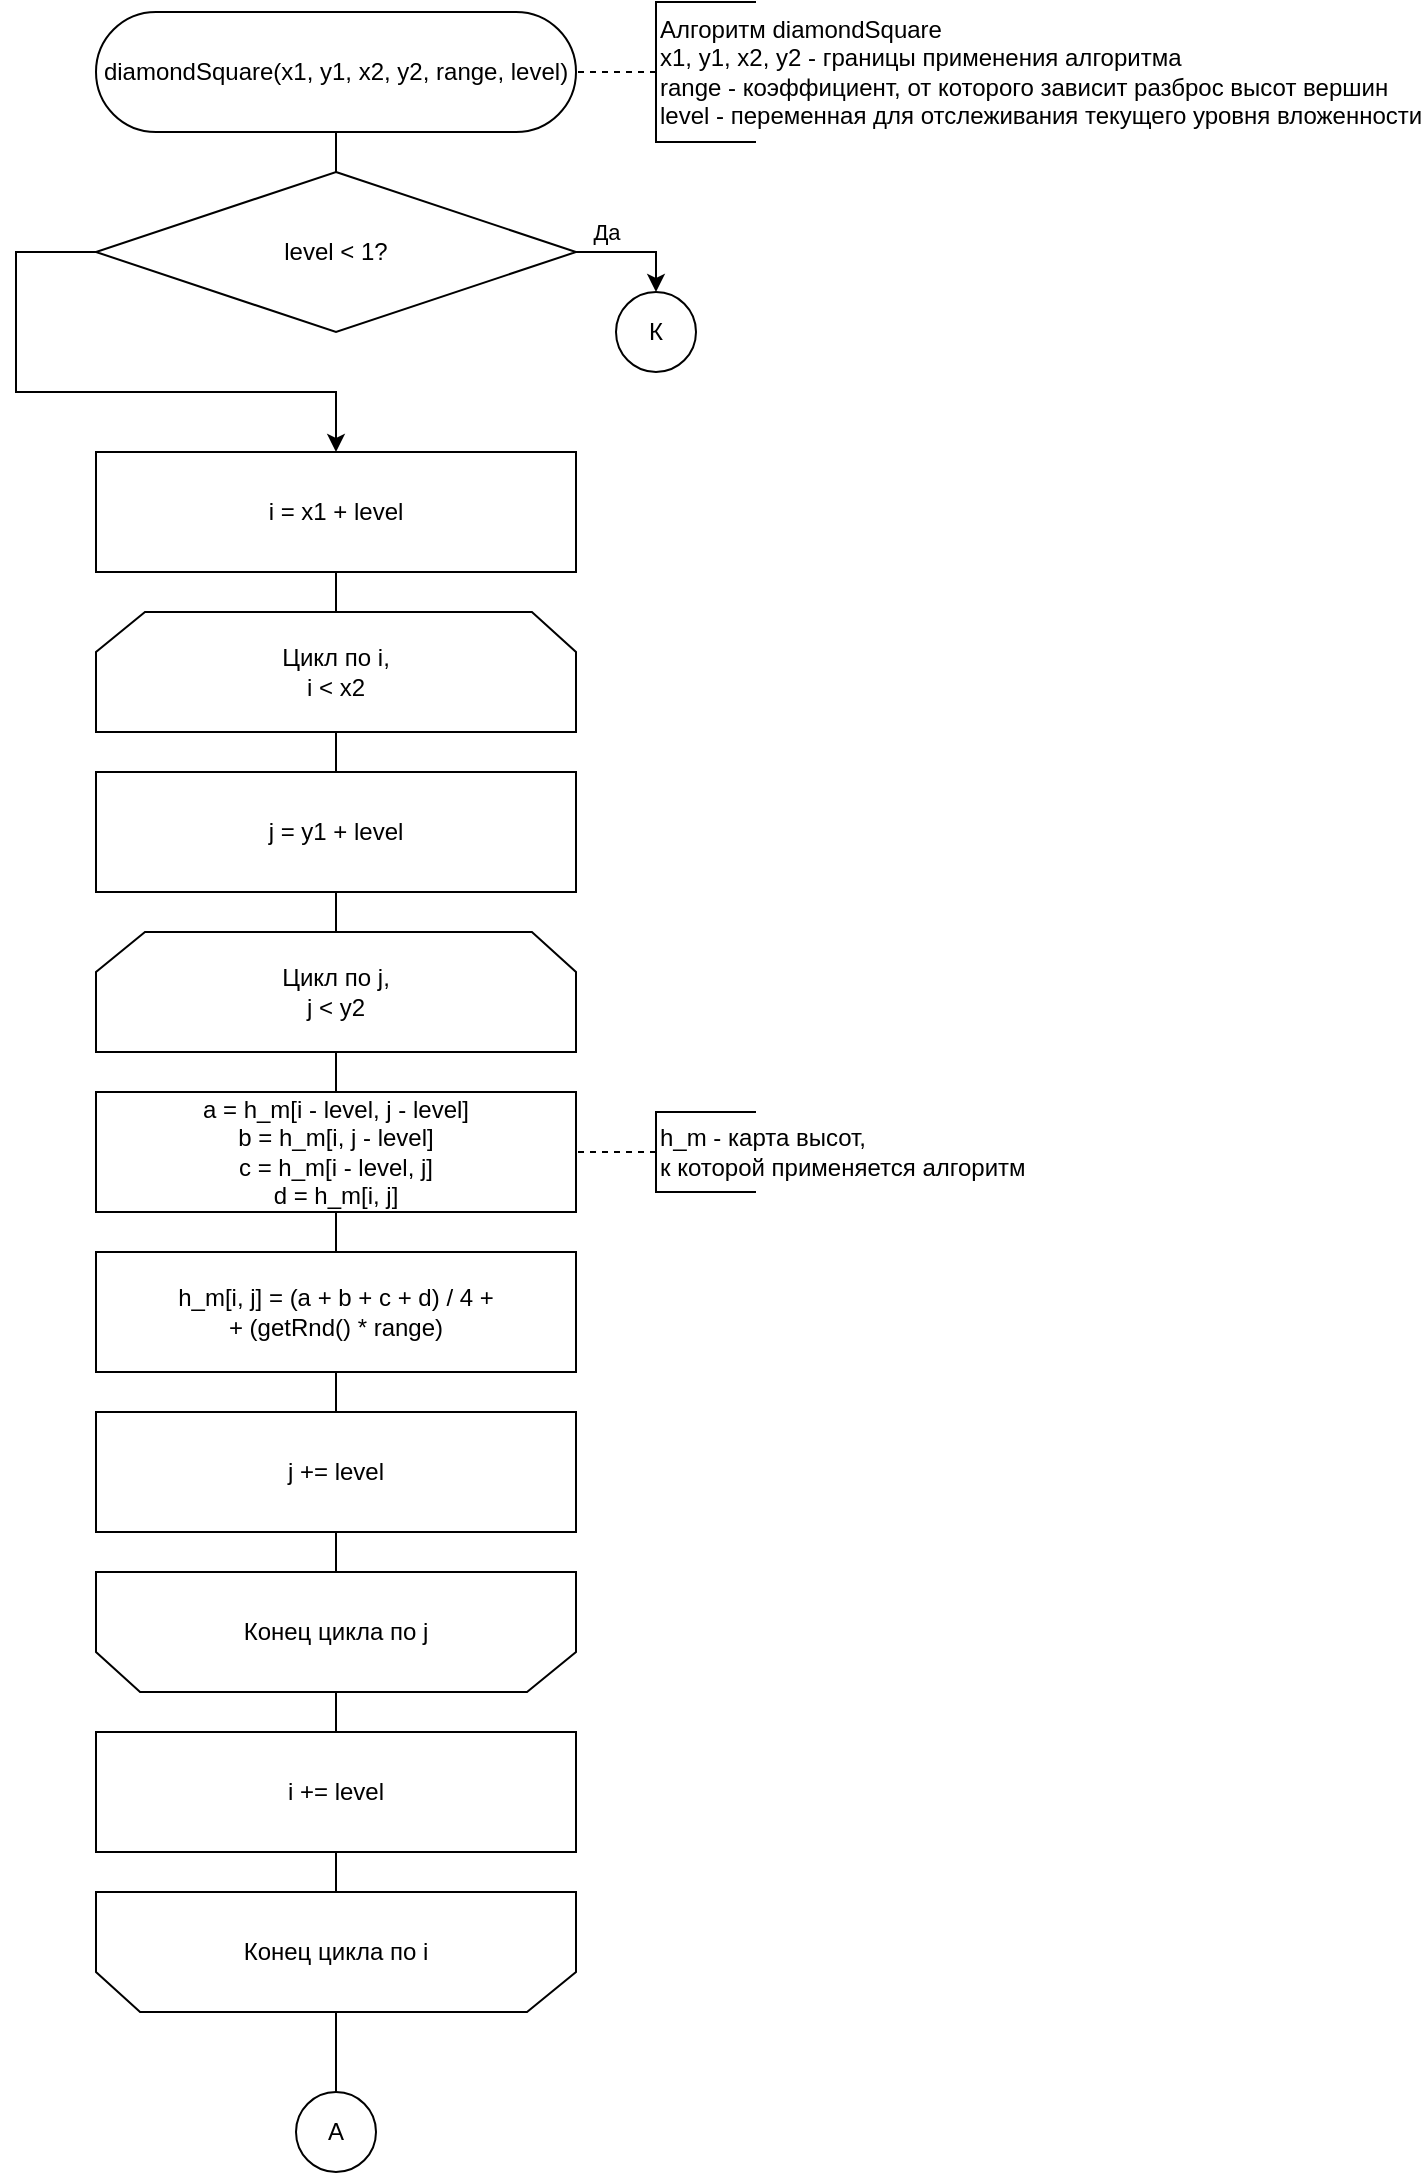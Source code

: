 <mxfile version="15.9.1" type="device"><diagram id="R5UuHfVh_6sVrvMElNed" name="Page-1"><mxGraphModel dx="1184" dy="752" grid="1" gridSize="10" guides="1" tooltips="1" connect="1" arrows="1" fold="1" page="1" pageScale="1" pageWidth="827" pageHeight="1169" math="0" shadow="0"><root><mxCell id="0"/><mxCell id="1" parent="0"/><mxCell id="8MkDYgsVunSsk9dnDkVI-24" value="" style="edgeStyle=orthogonalEdgeStyle;rounded=0;orthogonalLoop=1;jettySize=auto;html=1;endArrow=none;" edge="1" parent="1" source="8MkDYgsVunSsk9dnDkVI-16" target="8MkDYgsVunSsk9dnDkVI-23"><mxGeometry relative="1" as="geometry"/></mxCell><mxCell id="8MkDYgsVunSsk9dnDkVI-16" value="diamondSquare(x1, y1, x2, y2, range, level)" style="rounded=1;whiteSpace=wrap;html=1;arcSize=50;" vertex="1" parent="1"><mxGeometry x="80" y="40" width="240" height="60" as="geometry"/></mxCell><mxCell id="8MkDYgsVunSsk9dnDkVI-17" value="&lt;div&gt;Алгоритм diamondSquare&lt;/div&gt;&lt;div&gt;x1, y1, x2, y2 - границы применения алгоритма&lt;/div&gt;&lt;div&gt;range - коэффициент, от которого зависит разброс высот вершин&lt;/div&gt;&lt;div&gt;level - переменная для отслеживания текущего уровня вложенности&lt;br&gt;&lt;/div&gt;" style="strokeWidth=1;html=1;shape=mxgraph.flowchart.annotation_1;align=left;pointerEvents=1;" vertex="1" parent="1"><mxGeometry x="360" y="35" width="50" height="70" as="geometry"/></mxCell><mxCell id="8MkDYgsVunSsk9dnDkVI-18" value="" style="endArrow=none;dashed=1;html=1;exitX=0;exitY=0.5;exitDx=0;exitDy=0;exitPerimeter=0;entryX=1;entryY=0.5;entryDx=0;entryDy=0;" edge="1" parent="1" source="8MkDYgsVunSsk9dnDkVI-17" target="8MkDYgsVunSsk9dnDkVI-16"><mxGeometry width="50" height="50" relative="1" as="geometry"><mxPoint x="430" y="210" as="sourcePoint"/><mxPoint x="280" y="60" as="targetPoint"/></mxGeometry></mxCell><mxCell id="8MkDYgsVunSsk9dnDkVI-27" value="Да" style="edgeStyle=orthogonalEdgeStyle;rounded=0;orthogonalLoop=1;jettySize=auto;html=1;entryX=0.5;entryY=0;entryDx=0;entryDy=0;" edge="1" parent="1" source="8MkDYgsVunSsk9dnDkVI-23" target="8MkDYgsVunSsk9dnDkVI-26"><mxGeometry x="-0.5" y="10" relative="1" as="geometry"><mxPoint as="offset"/></mxGeometry></mxCell><mxCell id="8MkDYgsVunSsk9dnDkVI-83" style="edgeStyle=orthogonalEdgeStyle;rounded=0;orthogonalLoop=1;jettySize=auto;html=1;exitX=0;exitY=0.5;exitDx=0;exitDy=0;entryX=0.5;entryY=0;entryDx=0;entryDy=0;fontColor=#000000;" edge="1" parent="1" source="8MkDYgsVunSsk9dnDkVI-23" target="8MkDYgsVunSsk9dnDkVI-68"><mxGeometry relative="1" as="geometry"><Array as="points"><mxPoint x="40" y="160"/><mxPoint x="40" y="230"/><mxPoint x="200" y="230"/></Array></mxGeometry></mxCell><mxCell id="8MkDYgsVunSsk9dnDkVI-23" value="level &amp;lt; 1?" style="rhombus;whiteSpace=wrap;html=1;" vertex="1" parent="1"><mxGeometry x="80" y="120" width="240" height="80" as="geometry"/></mxCell><mxCell id="8MkDYgsVunSsk9dnDkVI-26" value="К" style="ellipse;whiteSpace=wrap;html=1;aspect=fixed;" vertex="1" parent="1"><mxGeometry x="340" y="180" width="40" height="40" as="geometry"/></mxCell><mxCell id="8MkDYgsVunSsk9dnDkVI-74" style="edgeStyle=orthogonalEdgeStyle;rounded=0;orthogonalLoop=1;jettySize=auto;html=1;exitX=0.5;exitY=1;exitDx=0;exitDy=0;exitPerimeter=0;entryX=0.5;entryY=0;entryDx=0;entryDy=0;fontColor=rgb(0, 0, 0);endArrow=none;" edge="1" parent="1" source="8MkDYgsVunSsk9dnDkVI-29" target="8MkDYgsVunSsk9dnDkVI-73"><mxGeometry relative="1" as="geometry"/></mxCell><mxCell id="8MkDYgsVunSsk9dnDkVI-29" value="&lt;div&gt;Цикл по i,&lt;/div&gt;&lt;div&gt;i &amp;lt; x2&lt;br&gt;&lt;/div&gt;" style="strokeWidth=1;html=1;shape=stencil(rZVNb4MwDIZ/Ta5VIFoFxynrTlUvPeycUndEhQQF2q7/vikuGh+DMa8SB/wa3gcbW2FClqkqgIXcqByYeGNhuLa28MJa57ryob9NMbHkGF4wjCMMVVlAUqF2Vk6rXQaYKStnj3DR++rhoE0KDl3FivFX/8z9EjKxxngTbU3ZybTy3kxp49/lX2jGFy+IuT5ijApPyKEC11G/y9ugwMJ3MimYR9oSSN2KGu5vpI+/kwIaaUXpXp8VzIRtCHXxBQ97uDiayduSeDG1OlIvm60jVDfCE9IrYwso5E4lx09nT2b/41cW6r7cg0STzu0ZWkPXm++pBjQOmTYthyj+r0OvgU+wWBIs+JMdKGVQ/kaS2RImhtbrg4mo1ZExEvJgHUzM10FnGZ4jY6M7MKhVPNdq4QY=);whiteSpace=wrap;" vertex="1" parent="1"><mxGeometry x="80" y="340" width="240" height="60" as="geometry"/></mxCell><mxCell id="8MkDYgsVunSsk9dnDkVI-37" style="edgeStyle=orthogonalEdgeStyle;rounded=0;orthogonalLoop=1;jettySize=auto;html=1;exitX=0.5;exitY=1;exitDx=0;exitDy=0;exitPerimeter=0;entryX=0.5;entryY=0;entryDx=0;entryDy=0;endArrow=none;" edge="1" parent="1" source="8MkDYgsVunSsk9dnDkVI-33" target="8MkDYgsVunSsk9dnDkVI-36"><mxGeometry relative="1" as="geometry"/></mxCell><mxCell id="8MkDYgsVunSsk9dnDkVI-33" value="&lt;div&gt;Цикл по j,&lt;/div&gt;&lt;div&gt;j &amp;lt; y2&lt;br&gt;&lt;/div&gt;" style="strokeWidth=1;html=1;shape=stencil(rZVNb4MwDIZ/Ta5VIFoFxynrTlUvPeycUndEhQQF2q7/vikuGh+DMa8SB/wa3gcbW2FClqkqgIXcqByYeGNhuLa28MJa57ryob9NMbHkGF4wjCMMVVlAUqF2Vk6rXQaYKStnj3DR++rhoE0KDl3FivFX/8z9EjKxxngTbU3ZybTy3kxp49/lX2jGFy+IuT5ijApPyKEC11G/y9ugwMJ3MimYR9oSSN2KGu5vpI+/kwIaaUXpXp8VzIRtCHXxBQ97uDiayduSeDG1OlIvm60jVDfCE9IrYwso5E4lx09nT2b/41cW6r7cg0STzu0ZWkPXm++pBjQOmTYthyj+r0OvgU+wWBIs+JMdKGVQ/kaS2RImhtbrg4mo1ZExEvJgHUzM10FnGZ4jY6M7MKhVPNdq4QY=);whiteSpace=wrap;" vertex="1" parent="1"><mxGeometry x="80" y="500" width="240" height="60" as="geometry"/></mxCell><mxCell id="8MkDYgsVunSsk9dnDkVI-36" value="a = h_m[i - level, j - level]&lt;br&gt;b = h_m[i, j - level]&lt;br&gt;c = h_m[i - level, j]&lt;br&gt;d = h_m[i, j]" style="rounded=0;whiteSpace=wrap;html=1;" vertex="1" parent="1"><mxGeometry x="80" y="580" width="240" height="60" as="geometry"/></mxCell><mxCell id="8MkDYgsVunSsk9dnDkVI-45" style="edgeStyle=orthogonalEdgeStyle;rounded=0;orthogonalLoop=1;jettySize=auto;html=1;entryX=0.5;entryY=0;entryDx=0;entryDy=0;fontColor=rgb(0, 0, 0);endArrow=none;exitX=0.5;exitY=1;exitDx=0;exitDy=0;" edge="1" parent="1" source="8MkDYgsVunSsk9dnDkVI-36" target="8MkDYgsVunSsk9dnDkVI-44"><mxGeometry relative="1" as="geometry"><mxPoint x="220" y="730" as="sourcePoint"/></mxGeometry></mxCell><mxCell id="8MkDYgsVunSsk9dnDkVI-79" style="edgeStyle=orthogonalEdgeStyle;rounded=0;orthogonalLoop=1;jettySize=auto;html=1;exitX=0.5;exitY=1;exitDx=0;exitDy=0;entryX=0.5;entryY=0;entryDx=0;entryDy=0;fontColor=rgb(0, 0, 0);endArrow=none;" edge="1" parent="1" source="8MkDYgsVunSsk9dnDkVI-44" target="8MkDYgsVunSsk9dnDkVI-76"><mxGeometry relative="1" as="geometry"/></mxCell><mxCell id="8MkDYgsVunSsk9dnDkVI-44" value="h_m[i, j] = (a + b + c + d) / 4 +&lt;br&gt;+ (getRnd() * range)" style="rounded=0;whiteSpace=wrap;html=1;" vertex="1" parent="1"><mxGeometry x="80" y="660" width="240" height="60" as="geometry"/></mxCell><mxCell id="8MkDYgsVunSsk9dnDkVI-81" style="edgeStyle=orthogonalEdgeStyle;rounded=0;orthogonalLoop=1;jettySize=auto;html=1;exitX=0.5;exitY=0;exitDx=0;exitDy=0;exitPerimeter=0;entryX=0.5;entryY=0;entryDx=0;entryDy=0;fontColor=rgb(0, 0, 0);endArrow=none;" edge="1" parent="1" source="8MkDYgsVunSsk9dnDkVI-46" target="8MkDYgsVunSsk9dnDkVI-78"><mxGeometry relative="1" as="geometry"/></mxCell><mxCell id="8MkDYgsVunSsk9dnDkVI-46" value="Конец цикла по j" style="strokeWidth=1;html=1;shape=stencil(rZVNb4MwDIZ/Ta5VIFoFxynrTlUvPeycUndEhQQF2q7/vikuGh+DMa8SB/wa3gcbW2FClqkqgIXcqByYeGNhuLa28MJa57ryob9NMbHkGF4wjCMMVVlAUqF2Vk6rXQaYKStnj3DR++rhoE0KDl3FivFX/8z9EjKxxngTbU3ZybTy3kxp49/lX2jGFy+IuT5ijApPyKEC11G/y9ugwMJ3MimYR9oSSN2KGu5vpI+/kwIaaUXpXp8VzIRtCHXxBQ97uDiayduSeDG1OlIvm60jVDfCE9IrYwso5E4lx09nT2b/41cW6r7cg0STzu0ZWkPXm++pBjQOmTYthyj+r0OvgU+wWBIs+JMdKGVQ/kaS2RImhtbrg4mo1ZExEvJgHUzM10FnGZ4jY6M7MKhVPNdq4QY=);whiteSpace=wrap;direction=west;" vertex="1" parent="1"><mxGeometry x="80" y="820" width="240" height="60" as="geometry"/></mxCell><mxCell id="8MkDYgsVunSsk9dnDkVI-88" style="edgeStyle=orthogonalEdgeStyle;rounded=0;orthogonalLoop=1;jettySize=auto;html=1;exitX=0.5;exitY=0;exitDx=0;exitDy=0;exitPerimeter=0;entryX=0.5;entryY=0;entryDx=0;entryDy=0;fontColor=rgb(0, 0, 0);endArrow=none;" edge="1" parent="1" source="8MkDYgsVunSsk9dnDkVI-49" target="8MkDYgsVunSsk9dnDkVI-87"><mxGeometry relative="1" as="geometry"/></mxCell><mxCell id="8MkDYgsVunSsk9dnDkVI-49" value="Конец цикла по i" style="strokeWidth=1;html=1;shape=stencil(rZVNb4MwDIZ/Ta5VIFoFxynrTlUvPeycUndEhQQF2q7/vikuGh+DMa8SB/wa3gcbW2FClqkqgIXcqByYeGNhuLa28MJa57ryob9NMbHkGF4wjCMMVVlAUqF2Vk6rXQaYKStnj3DR++rhoE0KDl3FivFX/8z9EjKxxngTbU3ZybTy3kxp49/lX2jGFy+IuT5ijApPyKEC11G/y9ugwMJ3MimYR9oSSN2KGu5vpI+/kwIaaUXpXp8VzIRtCHXxBQ97uDiayduSeDG1OlIvm60jVDfCE9IrYwso5E4lx09nT2b/41cW6r7cg0STzu0ZWkPXm++pBjQOmTYthyj+r0OvgU+wWBIs+JMdKGVQ/kaS2RImhtbrg4mo1ZExEvJgHUzM10FnGZ4jY6M7MKhVPNdq4QY=);whiteSpace=wrap;direction=west;" vertex="1" parent="1"><mxGeometry x="80" y="980" width="240" height="60" as="geometry"/></mxCell><mxCell id="8MkDYgsVunSsk9dnDkVI-52" value="&lt;div&gt;h_m - карта высот,&lt;/div&gt;&lt;div&gt;к которой применяется алгоритм&lt;br&gt;&lt;/div&gt;" style="strokeWidth=1;html=1;shape=mxgraph.flowchart.annotation_1;align=left;pointerEvents=1;" vertex="1" parent="1"><mxGeometry x="360" y="590" width="50" height="40" as="geometry"/></mxCell><mxCell id="8MkDYgsVunSsk9dnDkVI-54" value="" style="endArrow=none;dashed=1;html=1;exitX=0;exitY=0.5;exitDx=0;exitDy=0;exitPerimeter=0;entryX=1;entryY=0.5;entryDx=0;entryDy=0;" edge="1" parent="1" source="8MkDYgsVunSsk9dnDkVI-52" target="8MkDYgsVunSsk9dnDkVI-36"><mxGeometry width="50" height="50" relative="1" as="geometry"><mxPoint x="370" y="240" as="sourcePoint"/><mxPoint x="330" y="240" as="targetPoint"/></mxGeometry></mxCell><mxCell id="8MkDYgsVunSsk9dnDkVI-71" style="edgeStyle=orthogonalEdgeStyle;rounded=0;orthogonalLoop=1;jettySize=auto;html=1;exitX=0.5;exitY=1;exitDx=0;exitDy=0;entryX=0.5;entryY=0;entryDx=0;entryDy=0;entryPerimeter=0;fontColor=rgb(0, 0, 0);endArrow=none;" edge="1" parent="1" source="8MkDYgsVunSsk9dnDkVI-68" target="8MkDYgsVunSsk9dnDkVI-29"><mxGeometry relative="1" as="geometry"/></mxCell><mxCell id="8MkDYgsVunSsk9dnDkVI-68" value="i = x1 + level" style="rounded=0;whiteSpace=wrap;html=1;" vertex="1" parent="1"><mxGeometry x="80" y="260" width="240" height="60" as="geometry"/></mxCell><mxCell id="8MkDYgsVunSsk9dnDkVI-75" style="edgeStyle=orthogonalEdgeStyle;rounded=0;orthogonalLoop=1;jettySize=auto;html=1;exitX=0.5;exitY=1;exitDx=0;exitDy=0;entryX=0.5;entryY=0;entryDx=0;entryDy=0;entryPerimeter=0;fontColor=rgb(0, 0, 0);endArrow=none;" edge="1" parent="1" source="8MkDYgsVunSsk9dnDkVI-73" target="8MkDYgsVunSsk9dnDkVI-33"><mxGeometry relative="1" as="geometry"/></mxCell><mxCell id="8MkDYgsVunSsk9dnDkVI-73" value="j = y1 + level" style="rounded=0;whiteSpace=wrap;html=1;" vertex="1" parent="1"><mxGeometry x="80" y="420" width="240" height="60" as="geometry"/></mxCell><mxCell id="8MkDYgsVunSsk9dnDkVI-80" style="edgeStyle=orthogonalEdgeStyle;rounded=0;orthogonalLoop=1;jettySize=auto;html=1;exitX=0.5;exitY=1;exitDx=0;exitDy=0;entryX=0.5;entryY=1;entryDx=0;entryDy=0;entryPerimeter=0;fontColor=rgb(0, 0, 0);endArrow=none;" edge="1" parent="1" source="8MkDYgsVunSsk9dnDkVI-76" target="8MkDYgsVunSsk9dnDkVI-46"><mxGeometry relative="1" as="geometry"/></mxCell><mxCell id="8MkDYgsVunSsk9dnDkVI-76" value="j += level" style="rounded=0;whiteSpace=wrap;html=1;" vertex="1" parent="1"><mxGeometry x="80" y="740" width="240" height="60" as="geometry"/></mxCell><mxCell id="8MkDYgsVunSsk9dnDkVI-82" style="edgeStyle=orthogonalEdgeStyle;rounded=0;orthogonalLoop=1;jettySize=auto;html=1;exitX=0.5;exitY=1;exitDx=0;exitDy=0;entryX=0.5;entryY=1;entryDx=0;entryDy=0;entryPerimeter=0;fontColor=rgb(0, 0, 0);endArrow=none;" edge="1" parent="1" source="8MkDYgsVunSsk9dnDkVI-78" target="8MkDYgsVunSsk9dnDkVI-49"><mxGeometry relative="1" as="geometry"/></mxCell><mxCell id="8MkDYgsVunSsk9dnDkVI-78" value="i += level" style="rounded=0;whiteSpace=wrap;html=1;" vertex="1" parent="1"><mxGeometry x="80" y="900" width="240" height="60" as="geometry"/></mxCell><mxCell id="8MkDYgsVunSsk9dnDkVI-87" value="А" style="ellipse;whiteSpace=wrap;html=1;aspect=fixed;" vertex="1" parent="1"><mxGeometry x="180" y="1080" width="40" height="40" as="geometry"/></mxCell></root></mxGraphModel></diagram></mxfile>